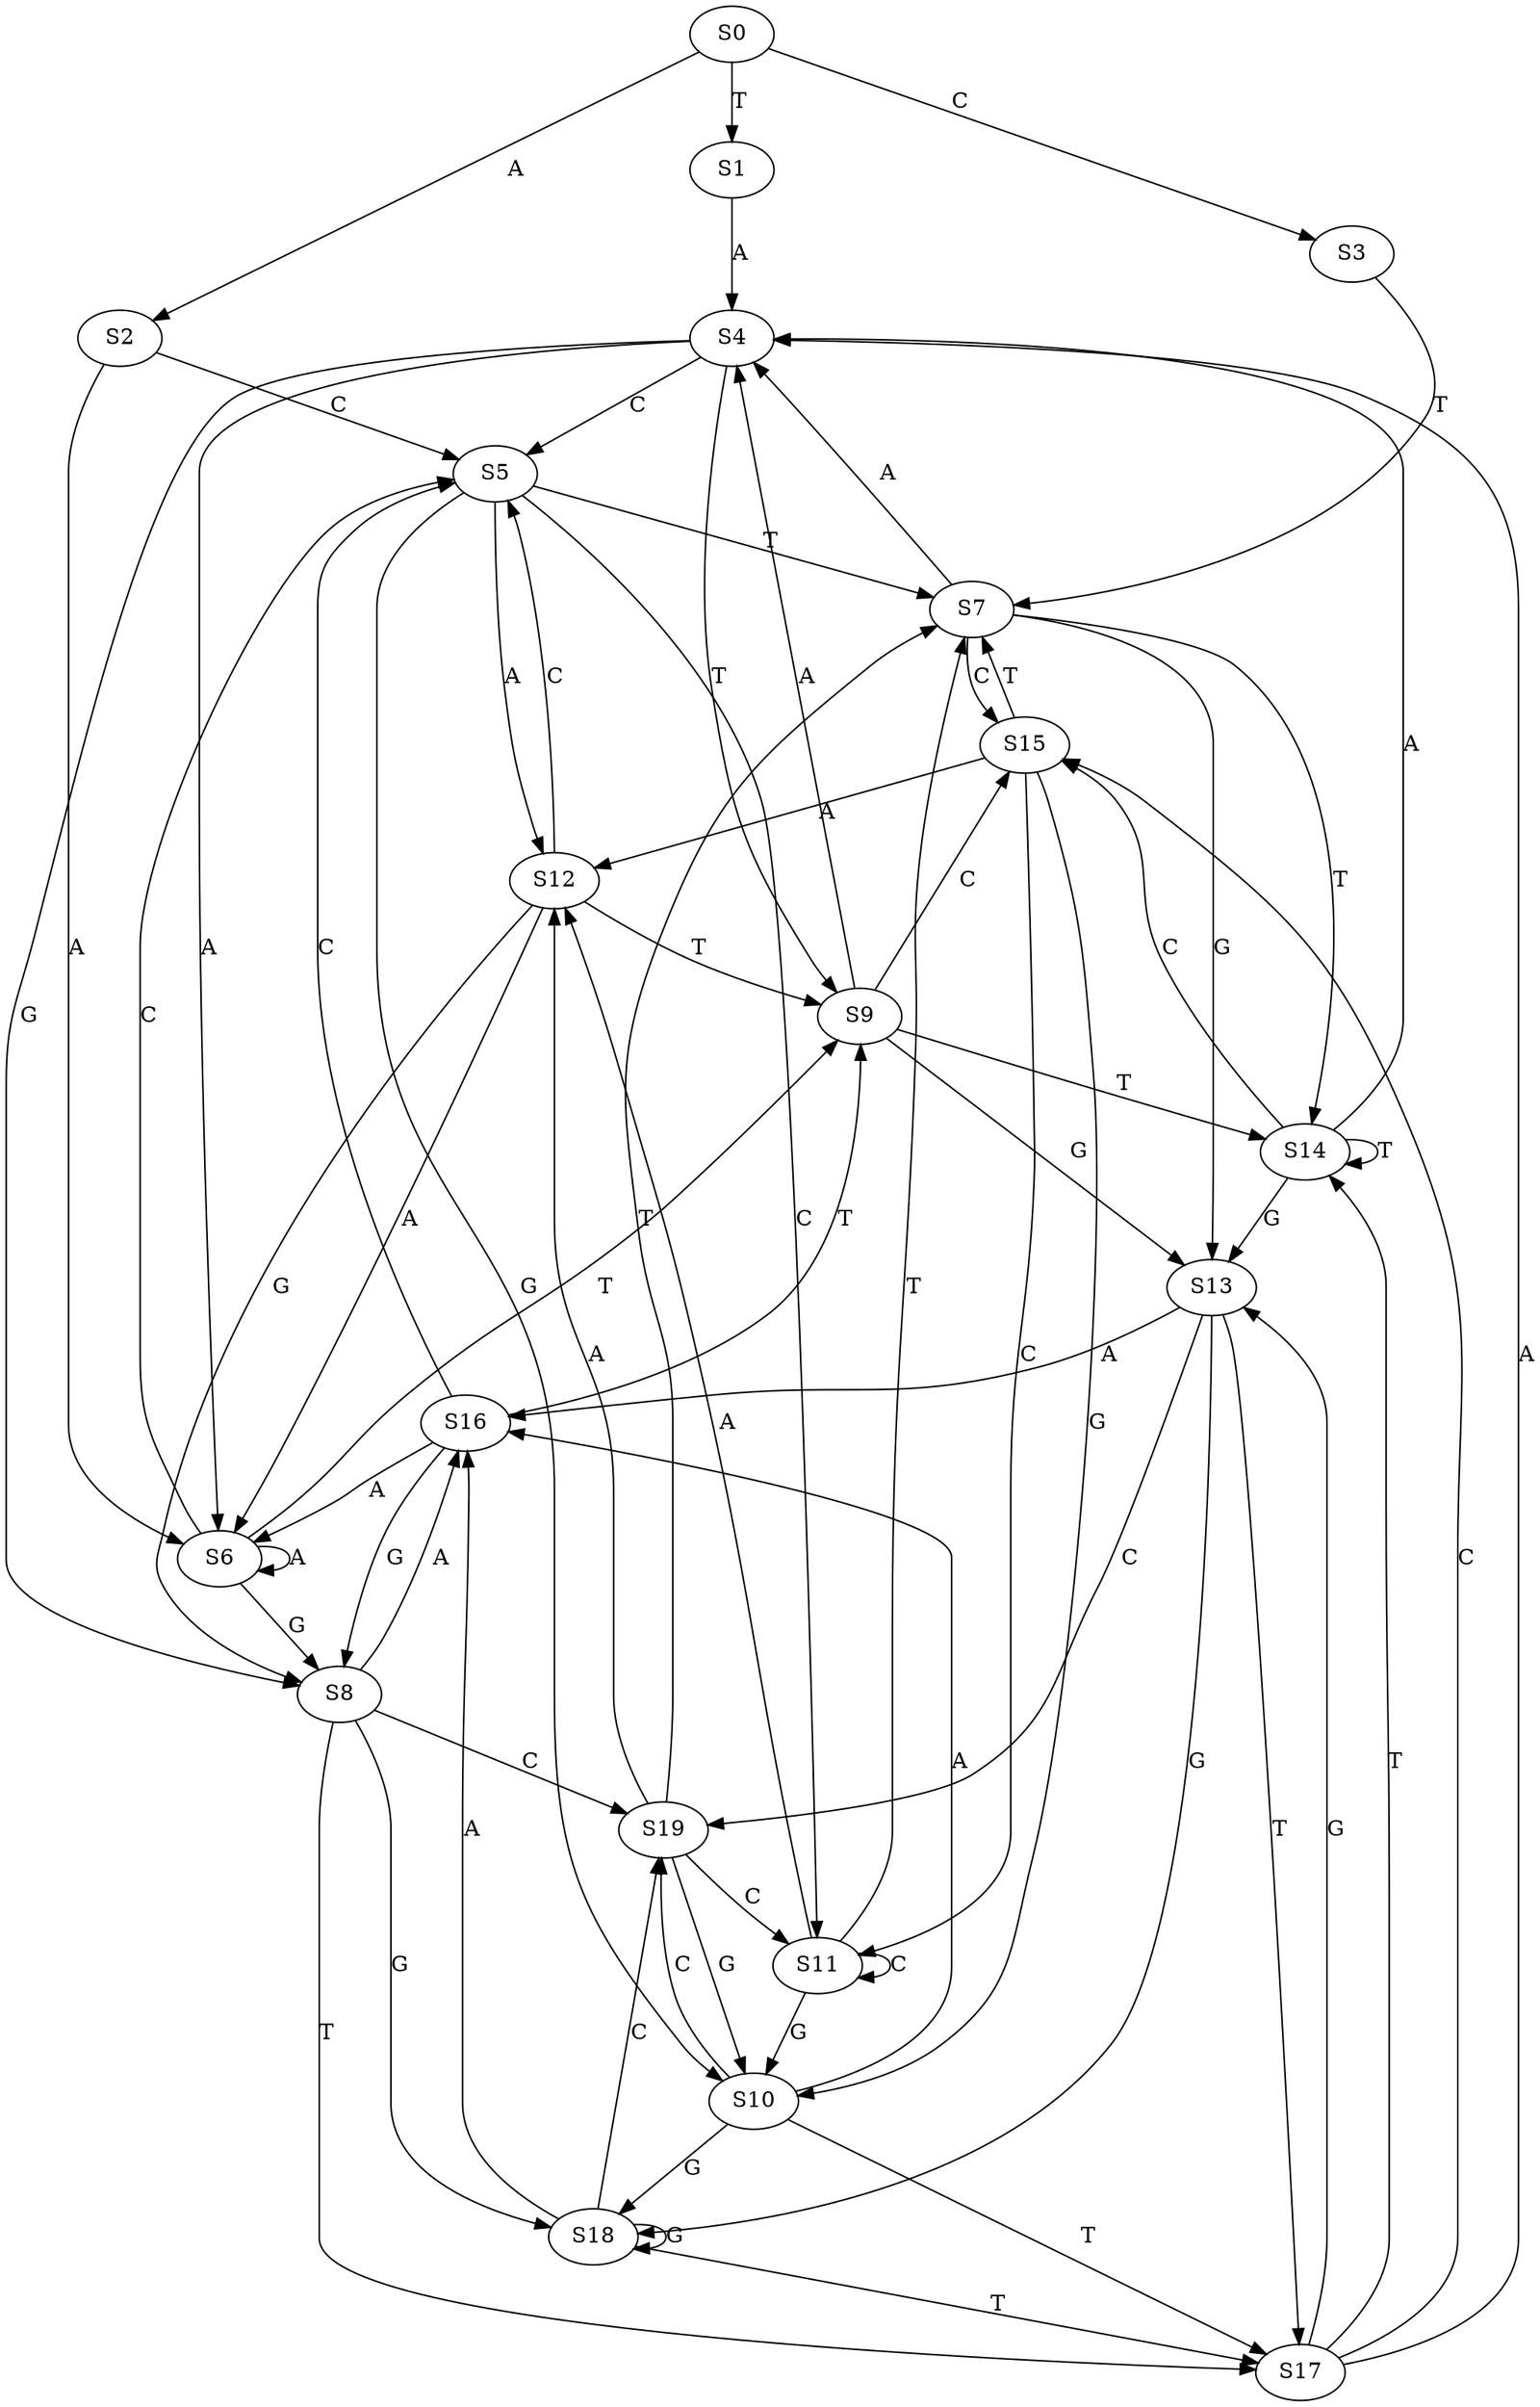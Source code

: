 strict digraph  {
	S0 -> S1 [ label = T ];
	S0 -> S2 [ label = A ];
	S0 -> S3 [ label = C ];
	S1 -> S4 [ label = A ];
	S2 -> S5 [ label = C ];
	S2 -> S6 [ label = A ];
	S3 -> S7 [ label = T ];
	S4 -> S8 [ label = G ];
	S4 -> S5 [ label = C ];
	S4 -> S6 [ label = A ];
	S4 -> S9 [ label = T ];
	S5 -> S10 [ label = G ];
	S5 -> S11 [ label = C ];
	S5 -> S7 [ label = T ];
	S5 -> S12 [ label = A ];
	S6 -> S5 [ label = C ];
	S6 -> S8 [ label = G ];
	S6 -> S6 [ label = A ];
	S6 -> S9 [ label = T ];
	S7 -> S13 [ label = G ];
	S7 -> S14 [ label = T ];
	S7 -> S4 [ label = A ];
	S7 -> S15 [ label = C ];
	S8 -> S16 [ label = A ];
	S8 -> S17 [ label = T ];
	S8 -> S18 [ label = G ];
	S8 -> S19 [ label = C ];
	S9 -> S4 [ label = A ];
	S9 -> S15 [ label = C ];
	S9 -> S13 [ label = G ];
	S9 -> S14 [ label = T ];
	S10 -> S18 [ label = G ];
	S10 -> S17 [ label = T ];
	S10 -> S16 [ label = A ];
	S10 -> S19 [ label = C ];
	S11 -> S10 [ label = G ];
	S11 -> S11 [ label = C ];
	S11 -> S7 [ label = T ];
	S11 -> S12 [ label = A ];
	S12 -> S8 [ label = G ];
	S12 -> S5 [ label = C ];
	S12 -> S9 [ label = T ];
	S12 -> S6 [ label = A ];
	S13 -> S16 [ label = A ];
	S13 -> S19 [ label = C ];
	S13 -> S17 [ label = T ];
	S13 -> S18 [ label = G ];
	S14 -> S15 [ label = C ];
	S14 -> S14 [ label = T ];
	S14 -> S13 [ label = G ];
	S14 -> S4 [ label = A ];
	S15 -> S12 [ label = A ];
	S15 -> S7 [ label = T ];
	S15 -> S11 [ label = C ];
	S15 -> S10 [ label = G ];
	S16 -> S5 [ label = C ];
	S16 -> S9 [ label = T ];
	S16 -> S6 [ label = A ];
	S16 -> S8 [ label = G ];
	S17 -> S4 [ label = A ];
	S17 -> S14 [ label = T ];
	S17 -> S15 [ label = C ];
	S17 -> S13 [ label = G ];
	S18 -> S17 [ label = T ];
	S18 -> S16 [ label = A ];
	S18 -> S19 [ label = C ];
	S18 -> S18 [ label = G ];
	S19 -> S7 [ label = T ];
	S19 -> S11 [ label = C ];
	S19 -> S10 [ label = G ];
	S19 -> S12 [ label = A ];
}
